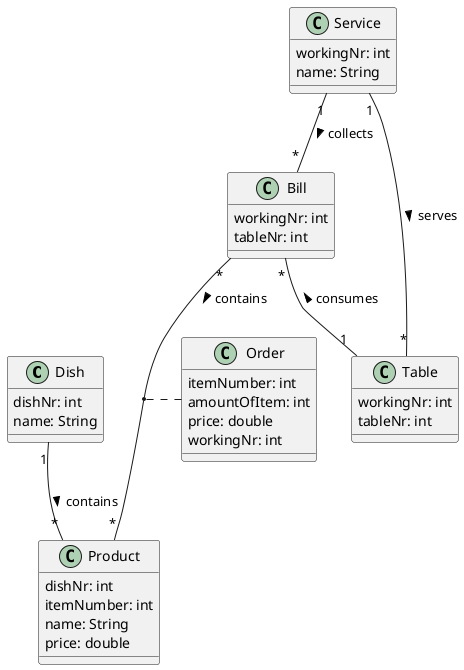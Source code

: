 @startuml
class Dish {
dishNr: int
name: String
}

class Product {
dishNr: int
itemNumber: int
name: String
price: double
}

class Bill {
workingNr: int
tableNr: int
}

class Service {
workingNr: int
name: String
}

class Table {
workingNr: int
tableNr: int
}

class Order {
itemNumber: int
amountOfItem: int
price: double
workingNr: int
}


Service "1" -- "*" Bill : > collects
Bill "*" -- "1" Table : < consumes
Service "1" -- "*" Table : > serves
Dish "1" -- "*" Product : > contains
Bill "*" -- "*" Product : > contains
(Bill, Product) . Order
@enduml
